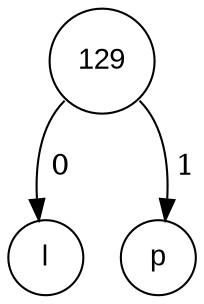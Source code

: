 digraph POT_test {
node [fontname="Arial", shape="circle", width=0.5];
129 [label = "129"]
108 [label = "l"]
112 [label = "p"]
129:sw -> 108 [label = " 0"]
129:se -> 112 [label = " 1"]
}
